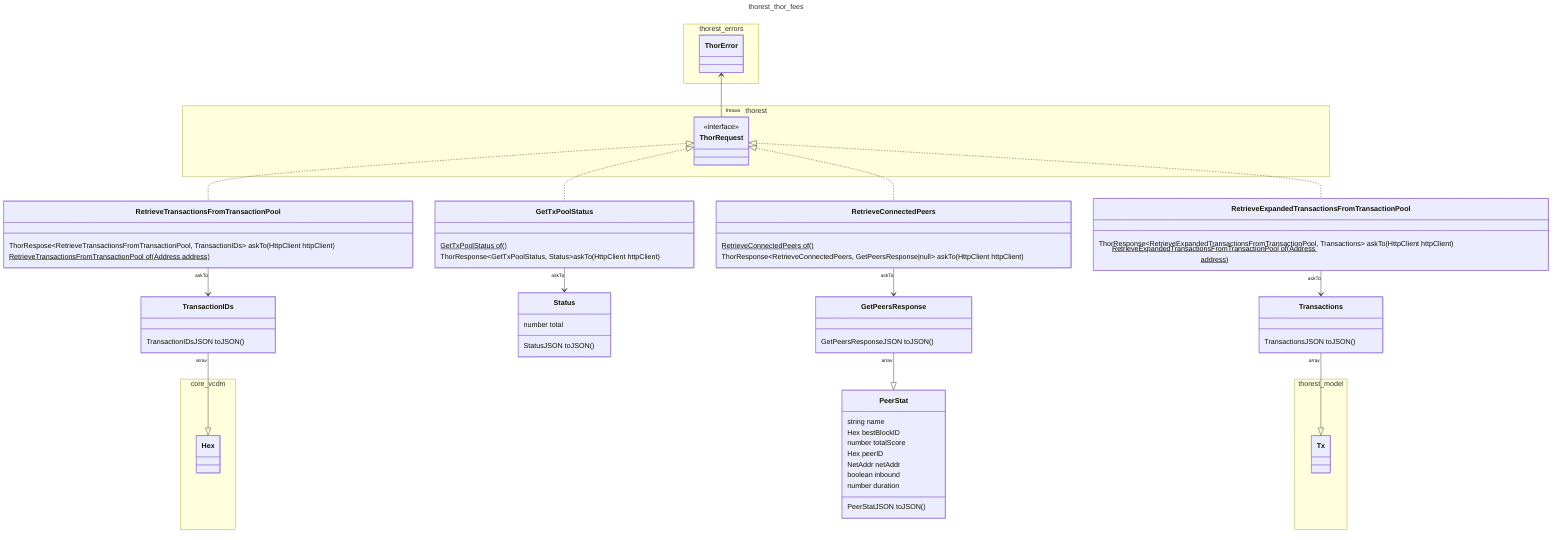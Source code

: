 ---
title: thorest_thor_fees
---
classDiagram
    namespace core_vcdm {
        class Hex
    }
    namespace thorest {
        class ThorRequest {
            <<interface>>
        }
    }
    namespace thorest_errors {
        class ThorError
    }
    namespace thorest_model {
        class Tx
    }
    class GetPeersResponse {
        GetPeersResponseJSON toJSON()
    }
    class GetTxPoolStatus {
        GetTxPoolStatus of()$
        ThorResponse~GetTxPoolStatus, Status~askTo(HttpClient httpClient)
    }
    class PeerStat {
        string name
        Hex bestBlockID
        number totalScore
        Hex peerID
        NetAddr netAddr
        boolean inbound
        number duration
        PeerStatJSON toJSON()
    }
    class RetrieveConnectedPeers {
        RetrieveConnectedPeers of()$
        ThorResponse~RetrieveConnectedPeers, GetPeersResponse|null~ askTo(HttpClient httpClient)
    }
    class RetrieveExpandedTransactionsFromTransactionPool {
        ThorResponse~RetrieveExpandedTransactionsFromTransactionPool, Transactions~ askTo(HttpClient httpClient)
        RetrieveExpandedTransactionsFromTransactionPool of(Address address)$
    }
    class RetrieveTransactionsFromTransactionPool {
        ThorRespose~RetrieveTransactionsFromTransactionPool, TransactionIDs~ askTo(HttpClient httpClient)
        RetrieveTransactionsFromTransactionPool of(Address address)$
    }
    class Status {
        number total
        StatusJSON toJSON()
    }
    class TransactionIDs {
        TransactionIDsJSON toJSON()
    }
    class Transactions {
        TransactionsJSON toJSON()
    }
    GetPeersResponse "array" --|> PeerStat
    Transactions "array" --|> Tx
    TransactionIDs "array" --|> Hex
    ThorRequest <|.. GetTxPoolStatus
    ThorRequest <|.. RetrieveConnectedPeers
    ThorRequest <|.. RetrieveExpandedTransactionsFromTransactionPool
    ThorRequest <|.. RetrieveTransactionsFromTransactionPool
    GetTxPoolStatus "askTo" --> Status
    RetrieveConnectedPeers "askTo" --> GetPeersResponse
    RetrieveExpandedTransactionsFromTransactionPool "askTo" --> Transactions
    RetrieveTransactionsFromTransactionPool "askTo" --> TransactionIDs
    ThorError <-- "throws" ThorRequest
